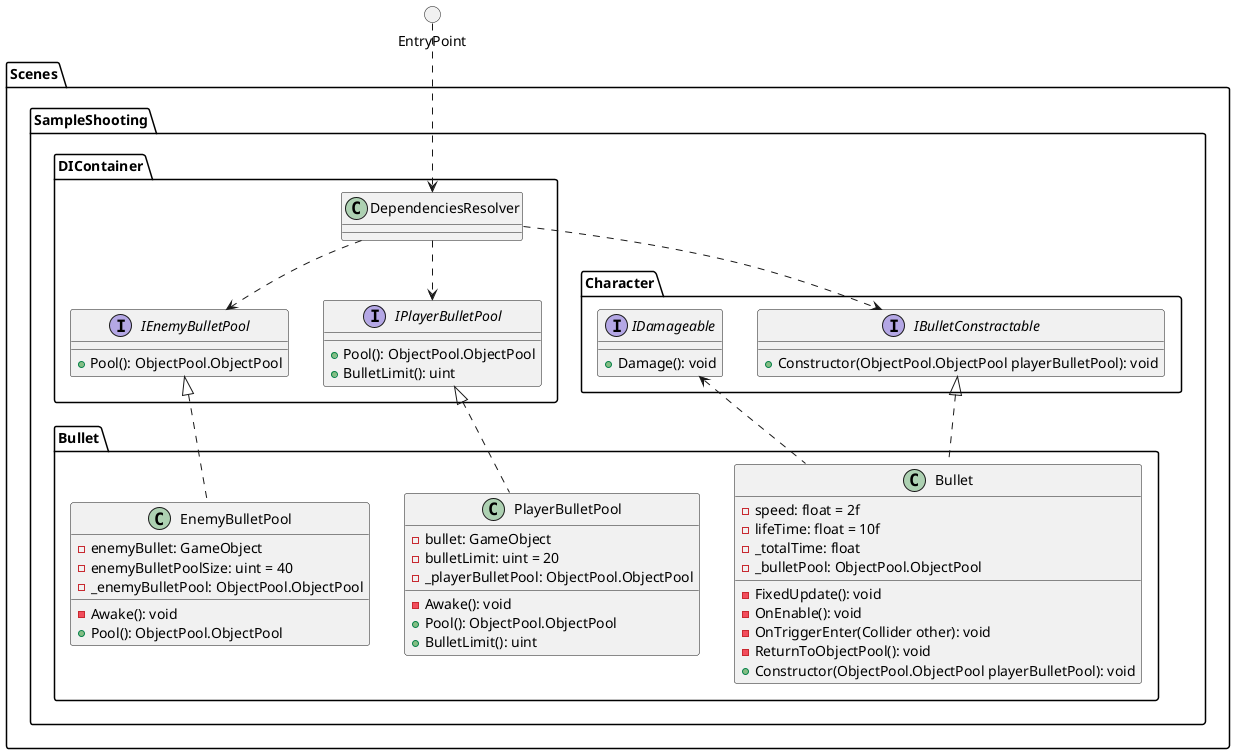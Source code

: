 @startuml
circle EntryPoint
namespace Scenes.SampleShooting.DIContainer{
	interface IEnemyBulletPool
	{
		+ Pool(): ObjectPool.ObjectPool 
	}

	interface IPlayerBulletPool
	{
		+ Pool(): ObjectPool.ObjectPool
		+ BulletLimit(): uint
	}
	
	class DependenciesResolver
	
	DependenciesResolver ..> IEnemyBulletPool
	DependenciesResolver ..> IPlayerBulletPool
}
EntryPoint ..> Scenes.SampleShooting.DIContainer.DependenciesResolver

namespace Scenes.SampleShooting.Character{
	interface IDamageable
	{
		+ Damage(): void
	}
	
	interface IBulletConstractable
	{
		+ Constructor(ObjectPool.ObjectPool playerBulletPool): void
	}
}
Scenes.SampleShooting.DIContainer.DependenciesResolver ..> Scenes.SampleShooting.Character.IBulletConstractable

namespace Scenes.SampleShooting.Bullet{
	class Bullet
	{
		- speed: float = 2f
		- lifeTime: float = 10f
		- _totalTime: float
		- _bulletPool: ObjectPool.ObjectPool

		- FixedUpdate(): void
		- OnEnable(): void
		- OnTriggerEnter(Collider other): void
		- ReturnToObjectPool(): void
		+ Constructor(ObjectPool.ObjectPool playerBulletPool): void
	}

	class EnemyBulletPool
	{
		- enemyBullet: GameObject
		- enemyBulletPoolSize: uint = 40
		- _enemyBulletPool: ObjectPool.ObjectPool

		- Awake(): void
		+ Pool(): ObjectPool.ObjectPool
	}

	class PlayerBulletPool
	{
		- bullet: GameObject
		- bulletLimit: uint = 20
		- _playerBulletPool: ObjectPool.ObjectPool

		- Awake(): void
		+ Pool(): ObjectPool.ObjectPool
		+ BulletLimit(): uint
	}
}

Scenes.SampleShooting.Bullet.Bullet .up.> Scenes.SampleShooting.Character.IDamageable
Scenes.SampleShooting.Bullet.Bullet .up.|> Scenes.SampleShooting.Character.IBulletConstractable
Scenes.SampleShooting.Bullet.PlayerBulletPool .up.|> Scenes.SampleShooting.DIContainer.IPlayerBulletPool
Scenes.SampleShooting.Bullet.EnemyBulletPool .up.|> Scenes.SampleShooting.DIContainer.IEnemyBulletPool
@enduml